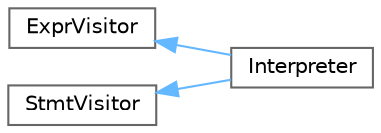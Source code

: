 digraph "Graphical Class Hierarchy"
{
 // LATEX_PDF_SIZE
  bgcolor="transparent";
  edge [fontname=Helvetica,fontsize=10,labelfontname=Helvetica,labelfontsize=10];
  node [fontname=Helvetica,fontsize=10,shape=box,height=0.2,width=0.4];
  rankdir="LR";
  Node0 [id="Node000000",label="ExprVisitor",height=0.2,width=0.4,color="grey40", fillcolor="white", style="filled",URL="$classExprVisitor.html",tooltip="Abstract base class for expression visitors."];
  Node0 -> Node1 [id="edge1_Node000000_Node000001",dir="back",color="steelblue1",style="solid",tooltip=" "];
  Node1 [id="Node000001",label="Interpreter",height=0.2,width=0.4,color="grey40", fillcolor="white", style="filled",URL="$classInterpreter.html",tooltip="The Interpreter class evaluates statements and expressions in the GSC."];
  Node2 [id="Node000002",label="StmtVisitor",height=0.2,width=0.4,color="grey40", fillcolor="white", style="filled",URL="$classStmtVisitor.html",tooltip="Abstract base class for statement visitors."];
  Node2 -> Node1 [id="edge2_Node000002_Node000001",dir="back",color="steelblue1",style="solid",tooltip=" "];
}
